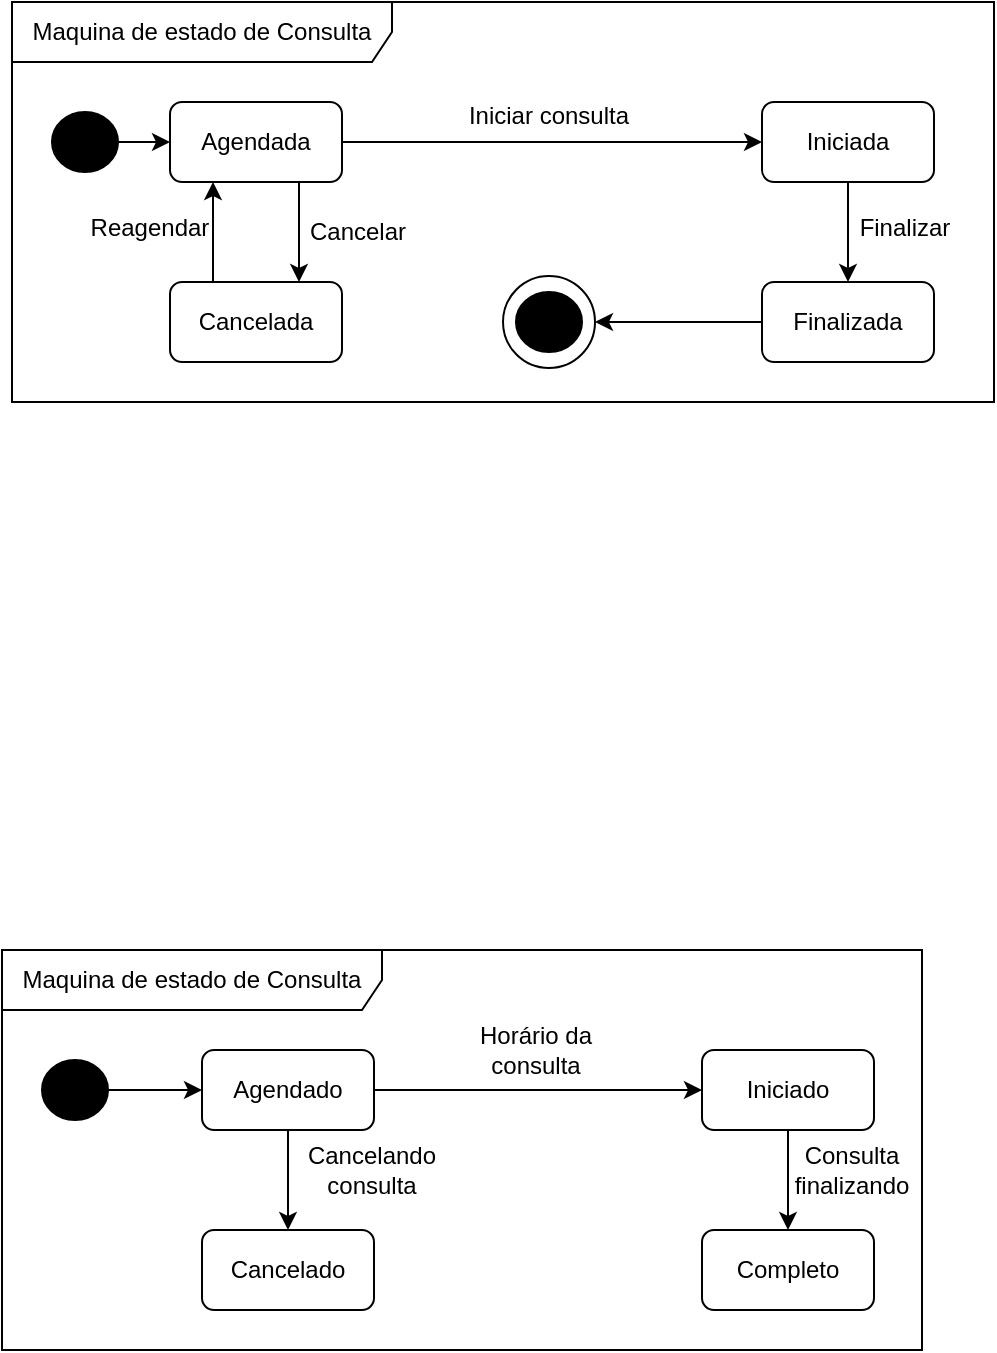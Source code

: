 <mxfile version="21.6.9" type="github">
  <diagram name="Página-1" id="iXf_D6uzkqV6S4iV9w4Z">
    <mxGraphModel dx="1434" dy="800" grid="0" gridSize="10" guides="1" tooltips="1" connect="1" arrows="1" fold="1" page="1" pageScale="1" pageWidth="827" pageHeight="1169" math="0" shadow="0">
      <root>
        <mxCell id="0" />
        <mxCell id="1" parent="0" />
        <mxCell id="0Q-uGqDb0p1iL_2HCWXr-1" value="Maquina de estado de Consulta" style="shape=umlFrame;whiteSpace=wrap;html=1;pointerEvents=0;width=190;height=30;" vertex="1" parent="1">
          <mxGeometry x="85" y="499" width="460" height="200" as="geometry" />
        </mxCell>
        <mxCell id="0Q-uGqDb0p1iL_2HCWXr-11" style="edgeStyle=orthogonalEdgeStyle;rounded=0;orthogonalLoop=1;jettySize=auto;html=1;" edge="1" parent="1" source="0Q-uGqDb0p1iL_2HCWXr-2" target="0Q-uGqDb0p1iL_2HCWXr-3">
          <mxGeometry relative="1" as="geometry" />
        </mxCell>
        <mxCell id="0Q-uGqDb0p1iL_2HCWXr-13" style="edgeStyle=orthogonalEdgeStyle;rounded=0;orthogonalLoop=1;jettySize=auto;html=1;entryX=0.5;entryY=0;entryDx=0;entryDy=0;" edge="1" parent="1" source="0Q-uGqDb0p1iL_2HCWXr-2" target="0Q-uGqDb0p1iL_2HCWXr-5">
          <mxGeometry relative="1" as="geometry" />
        </mxCell>
        <mxCell id="0Q-uGqDb0p1iL_2HCWXr-2" value="Agendado" style="rounded=1;whiteSpace=wrap;html=1;" vertex="1" parent="1">
          <mxGeometry x="185" y="549" width="86" height="40" as="geometry" />
        </mxCell>
        <mxCell id="0Q-uGqDb0p1iL_2HCWXr-12" style="edgeStyle=orthogonalEdgeStyle;rounded=0;orthogonalLoop=1;jettySize=auto;html=1;" edge="1" parent="1" source="0Q-uGqDb0p1iL_2HCWXr-3" target="0Q-uGqDb0p1iL_2HCWXr-4">
          <mxGeometry relative="1" as="geometry" />
        </mxCell>
        <mxCell id="0Q-uGqDb0p1iL_2HCWXr-3" value="Iniciado" style="rounded=1;whiteSpace=wrap;html=1;" vertex="1" parent="1">
          <mxGeometry x="435" y="549" width="86" height="40" as="geometry" />
        </mxCell>
        <mxCell id="0Q-uGqDb0p1iL_2HCWXr-4" value="Completo" style="rounded=1;whiteSpace=wrap;html=1;" vertex="1" parent="1">
          <mxGeometry x="435" y="639" width="86" height="40" as="geometry" />
        </mxCell>
        <mxCell id="0Q-uGqDb0p1iL_2HCWXr-5" value="Cancelado" style="rounded=1;whiteSpace=wrap;html=1;" vertex="1" parent="1">
          <mxGeometry x="185" y="639" width="86" height="40" as="geometry" />
        </mxCell>
        <mxCell id="0Q-uGqDb0p1iL_2HCWXr-10" style="edgeStyle=orthogonalEdgeStyle;rounded=0;orthogonalLoop=1;jettySize=auto;html=1;entryX=0;entryY=0.5;entryDx=0;entryDy=0;" edge="1" parent="1" source="0Q-uGqDb0p1iL_2HCWXr-8" target="0Q-uGqDb0p1iL_2HCWXr-2">
          <mxGeometry relative="1" as="geometry" />
        </mxCell>
        <mxCell id="0Q-uGqDb0p1iL_2HCWXr-8" value="" style="ellipse;whiteSpace=wrap;html=1;rounded=1;fillColor=#000000;" vertex="1" parent="1">
          <mxGeometry x="105" y="554" width="33" height="30" as="geometry" />
        </mxCell>
        <mxCell id="0Q-uGqDb0p1iL_2HCWXr-21" value="Cancelando consulta" style="text;html=1;strokeColor=none;fillColor=none;align=center;verticalAlign=middle;whiteSpace=wrap;rounded=0;" vertex="1" parent="1">
          <mxGeometry x="225" y="599" width="90" height="20" as="geometry" />
        </mxCell>
        <mxCell id="0Q-uGqDb0p1iL_2HCWXr-22" value="Horário da consulta" style="text;html=1;strokeColor=none;fillColor=none;align=center;verticalAlign=middle;whiteSpace=wrap;rounded=0;" vertex="1" parent="1">
          <mxGeometry x="306.5" y="539" width="90" height="20" as="geometry" />
        </mxCell>
        <mxCell id="0Q-uGqDb0p1iL_2HCWXr-23" value="Consulta finalizando" style="text;html=1;strokeColor=none;fillColor=none;align=center;verticalAlign=middle;whiteSpace=wrap;rounded=0;" vertex="1" parent="1">
          <mxGeometry x="465" y="599" width="90" height="20" as="geometry" />
        </mxCell>
        <mxCell id="0Q-uGqDb0p1iL_2HCWXr-41" value="Maquina de estado de Consulta" style="shape=umlFrame;whiteSpace=wrap;html=1;pointerEvents=0;width=190;height=30;" vertex="1" parent="1">
          <mxGeometry x="90" y="25" width="491" height="200" as="geometry" />
        </mxCell>
        <mxCell id="0Q-uGqDb0p1iL_2HCWXr-42" style="edgeStyle=orthogonalEdgeStyle;rounded=0;orthogonalLoop=1;jettySize=auto;html=1;" edge="1" parent="1" source="0Q-uGqDb0p1iL_2HCWXr-44" target="0Q-uGqDb0p1iL_2HCWXr-46">
          <mxGeometry relative="1" as="geometry" />
        </mxCell>
        <mxCell id="0Q-uGqDb0p1iL_2HCWXr-55" style="edgeStyle=orthogonalEdgeStyle;rounded=0;orthogonalLoop=1;jettySize=auto;html=1;entryX=0.75;entryY=0;entryDx=0;entryDy=0;" edge="1" parent="1" source="0Q-uGqDb0p1iL_2HCWXr-44" target="0Q-uGqDb0p1iL_2HCWXr-48">
          <mxGeometry relative="1" as="geometry">
            <Array as="points">
              <mxPoint x="234" y="140" />
            </Array>
          </mxGeometry>
        </mxCell>
        <mxCell id="0Q-uGqDb0p1iL_2HCWXr-44" value="Agendada" style="rounded=1;whiteSpace=wrap;html=1;" vertex="1" parent="1">
          <mxGeometry x="169" y="75" width="86" height="40" as="geometry" />
        </mxCell>
        <mxCell id="0Q-uGqDb0p1iL_2HCWXr-45" style="edgeStyle=orthogonalEdgeStyle;rounded=0;orthogonalLoop=1;jettySize=auto;html=1;" edge="1" parent="1" source="0Q-uGqDb0p1iL_2HCWXr-46" target="0Q-uGqDb0p1iL_2HCWXr-47">
          <mxGeometry relative="1" as="geometry" />
        </mxCell>
        <mxCell id="0Q-uGqDb0p1iL_2HCWXr-46" value="Iniciada" style="rounded=1;whiteSpace=wrap;html=1;" vertex="1" parent="1">
          <mxGeometry x="465" y="75" width="86" height="40" as="geometry" />
        </mxCell>
        <mxCell id="0Q-uGqDb0p1iL_2HCWXr-60" style="edgeStyle=orthogonalEdgeStyle;rounded=0;orthogonalLoop=1;jettySize=auto;html=1;entryX=1;entryY=0.5;entryDx=0;entryDy=0;" edge="1" parent="1" source="0Q-uGqDb0p1iL_2HCWXr-47" target="0Q-uGqDb0p1iL_2HCWXr-58">
          <mxGeometry relative="1" as="geometry" />
        </mxCell>
        <mxCell id="0Q-uGqDb0p1iL_2HCWXr-47" value="Finalizada" style="rounded=1;whiteSpace=wrap;html=1;" vertex="1" parent="1">
          <mxGeometry x="465" y="165" width="86" height="40" as="geometry" />
        </mxCell>
        <mxCell id="0Q-uGqDb0p1iL_2HCWXr-54" style="edgeStyle=orthogonalEdgeStyle;rounded=0;orthogonalLoop=1;jettySize=auto;html=1;entryX=0.25;entryY=1;entryDx=0;entryDy=0;" edge="1" parent="1" source="0Q-uGqDb0p1iL_2HCWXr-48" target="0Q-uGqDb0p1iL_2HCWXr-44">
          <mxGeometry relative="1" as="geometry">
            <Array as="points">
              <mxPoint x="191" y="140" />
            </Array>
          </mxGeometry>
        </mxCell>
        <mxCell id="0Q-uGqDb0p1iL_2HCWXr-48" value="Cancelada" style="rounded=1;whiteSpace=wrap;html=1;" vertex="1" parent="1">
          <mxGeometry x="169" y="165" width="86" height="40" as="geometry" />
        </mxCell>
        <mxCell id="0Q-uGqDb0p1iL_2HCWXr-49" style="edgeStyle=orthogonalEdgeStyle;rounded=0;orthogonalLoop=1;jettySize=auto;html=1;entryX=0;entryY=0.5;entryDx=0;entryDy=0;" edge="1" parent="1" source="0Q-uGqDb0p1iL_2HCWXr-50" target="0Q-uGqDb0p1iL_2HCWXr-44">
          <mxGeometry relative="1" as="geometry" />
        </mxCell>
        <mxCell id="0Q-uGqDb0p1iL_2HCWXr-50" value="" style="ellipse;whiteSpace=wrap;html=1;rounded=1;fillColor=#000000;" vertex="1" parent="1">
          <mxGeometry x="110" y="80" width="33" height="30" as="geometry" />
        </mxCell>
        <mxCell id="0Q-uGqDb0p1iL_2HCWXr-51" value="Reagendar" style="text;html=1;strokeColor=none;fillColor=none;align=center;verticalAlign=middle;whiteSpace=wrap;rounded=0;" vertex="1" parent="1">
          <mxGeometry x="128" y="128" width="62" height="20" as="geometry" />
        </mxCell>
        <mxCell id="0Q-uGqDb0p1iL_2HCWXr-52" value="Iniciar consulta" style="text;html=1;strokeColor=none;fillColor=none;align=center;verticalAlign=middle;whiteSpace=wrap;rounded=0;" vertex="1" parent="1">
          <mxGeometry x="299.25" y="72" width="118.5" height="20" as="geometry" />
        </mxCell>
        <mxCell id="0Q-uGqDb0p1iL_2HCWXr-53" value="Finalizar" style="text;html=1;strokeColor=none;fillColor=none;align=center;verticalAlign=middle;whiteSpace=wrap;rounded=0;" vertex="1" parent="1">
          <mxGeometry x="506" y="128" width="61" height="20" as="geometry" />
        </mxCell>
        <mxCell id="0Q-uGqDb0p1iL_2HCWXr-57" value="" style="ellipse;whiteSpace=wrap;html=1;rounded=1;fillColor=#000000;" vertex="1" parent="1">
          <mxGeometry x="342" y="170" width="33" height="30" as="geometry" />
        </mxCell>
        <mxCell id="0Q-uGqDb0p1iL_2HCWXr-58" value="" style="ellipse;whiteSpace=wrap;html=1;rounded=1;fillColor=none;" vertex="1" parent="1">
          <mxGeometry x="335.5" y="162" width="46" height="46" as="geometry" />
        </mxCell>
        <mxCell id="0Q-uGqDb0p1iL_2HCWXr-62" value="Cancelar" style="text;html=1;strokeColor=none;fillColor=none;align=center;verticalAlign=middle;whiteSpace=wrap;rounded=0;" vertex="1" parent="1">
          <mxGeometry x="232" y="130" width="62" height="20" as="geometry" />
        </mxCell>
      </root>
    </mxGraphModel>
  </diagram>
</mxfile>
